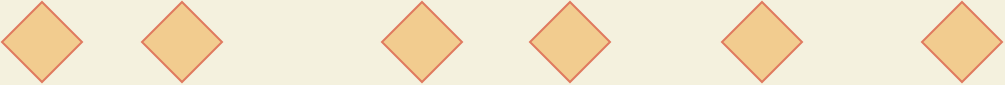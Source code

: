 <mxfile version="15.0.6" type="github">
  <diagram id="YoVFoVs4cnLhwHAzHCMd" name="Page-1">
    <mxGraphModel dx="1038" dy="579" grid="1" gridSize="10" guides="1" tooltips="1" connect="1" arrows="1" fold="1" page="1" pageScale="1" pageWidth="827" pageHeight="1169" background="#F4F1DE" math="0" shadow="0">
      <root>
        <mxCell id="0" />
        <mxCell id="1" parent="0" />
        <mxCell id="BYRI1sYzaDbeEzI-6x_2-2" value="" style="rhombus;whiteSpace=wrap;html=1;fontColor=#393C56;strokeColor=#E07A5F;fillColor=#F2CC8F;" parent="1" vertex="1">
          <mxGeometry x="110" y="70" width="40" height="40" as="geometry" />
        </mxCell>
        <mxCell id="f9JNiIU1-5spY-_hkOcV-1" value="" style="rhombus;whiteSpace=wrap;html=1;fontColor=#393C56;strokeColor=#E07A5F;fillColor=#F2CC8F;" vertex="1" parent="1">
          <mxGeometry x="180" y="70" width="40" height="40" as="geometry" />
        </mxCell>
        <mxCell id="f9JNiIU1-5spY-_hkOcV-2" value="" style="rhombus;whiteSpace=wrap;html=1;fontColor=#393C56;strokeColor=#E07A5F;fillColor=#F2CC8F;" vertex="1" parent="1">
          <mxGeometry x="300" y="70" width="40" height="40" as="geometry" />
        </mxCell>
        <mxCell id="f9JNiIU1-5spY-_hkOcV-3" value="" style="rhombus;whiteSpace=wrap;html=1;fontColor=#393C56;strokeColor=#E07A5F;fillColor=#F2CC8F;" vertex="1" parent="1">
          <mxGeometry x="374" y="70" width="40" height="40" as="geometry" />
        </mxCell>
        <mxCell id="f9JNiIU1-5spY-_hkOcV-4" value="" style="rhombus;whiteSpace=wrap;html=1;fontColor=#393C56;strokeColor=#E07A5F;fillColor=#F2CC8F;" vertex="1" parent="1">
          <mxGeometry x="470" y="70" width="40" height="40" as="geometry" />
        </mxCell>
        <mxCell id="f9JNiIU1-5spY-_hkOcV-5" value="" style="rhombus;whiteSpace=wrap;html=1;fontColor=#393C56;strokeColor=#E07A5F;fillColor=#F2CC8F;" vertex="1" parent="1">
          <mxGeometry x="570" y="70" width="40" height="40" as="geometry" />
        </mxCell>
      </root>
    </mxGraphModel>
  </diagram>
</mxfile>
